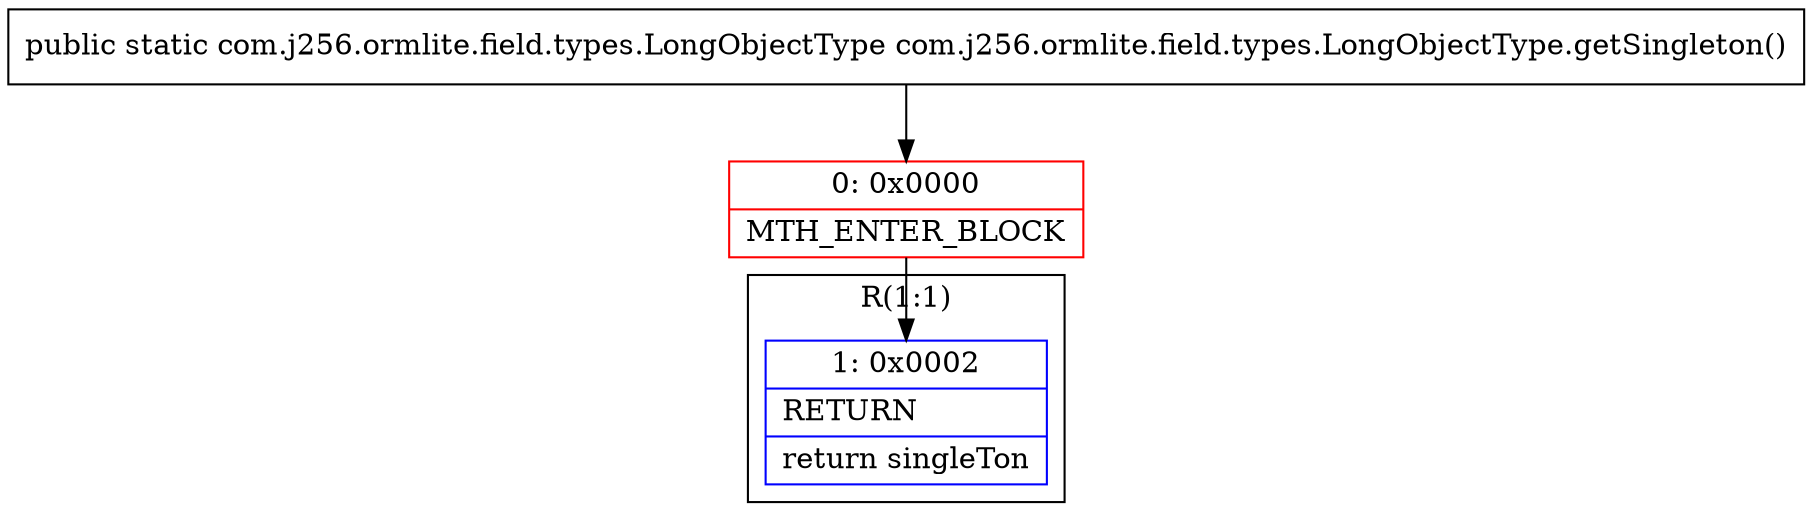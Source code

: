 digraph "CFG forcom.j256.ormlite.field.types.LongObjectType.getSingleton()Lcom\/j256\/ormlite\/field\/types\/LongObjectType;" {
subgraph cluster_Region_507662707 {
label = "R(1:1)";
node [shape=record,color=blue];
Node_1 [shape=record,label="{1\:\ 0x0002|RETURN\l|return singleTon\l}"];
}
Node_0 [shape=record,color=red,label="{0\:\ 0x0000|MTH_ENTER_BLOCK\l}"];
MethodNode[shape=record,label="{public static com.j256.ormlite.field.types.LongObjectType com.j256.ormlite.field.types.LongObjectType.getSingleton() }"];
MethodNode -> Node_0;
Node_0 -> Node_1;
}

